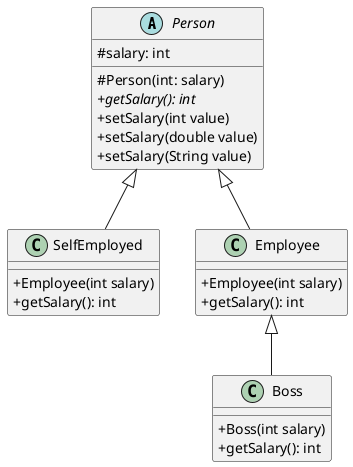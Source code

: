 @startuml
skinparam classAttributeIconSize 0

abstract class Person {
 #salary: int
 #Person(int: salary)
 +{abstract} getSalary(): int
 +setSalary(int value)
 +setSalary(double value)
 +setSalary(String value)
}

class SelfEmployed {
 +Employee(int salary)
 +getSalary(): int
}


class Employee {
 +Employee(int salary)
 +getSalary(): int
}

class Boss {
 +Boss(int salary)
 +getSalary(): int
}

Person <|-- Employee
Person <|-- SelfEmployed
Employee <|-- Boss
@enduml
